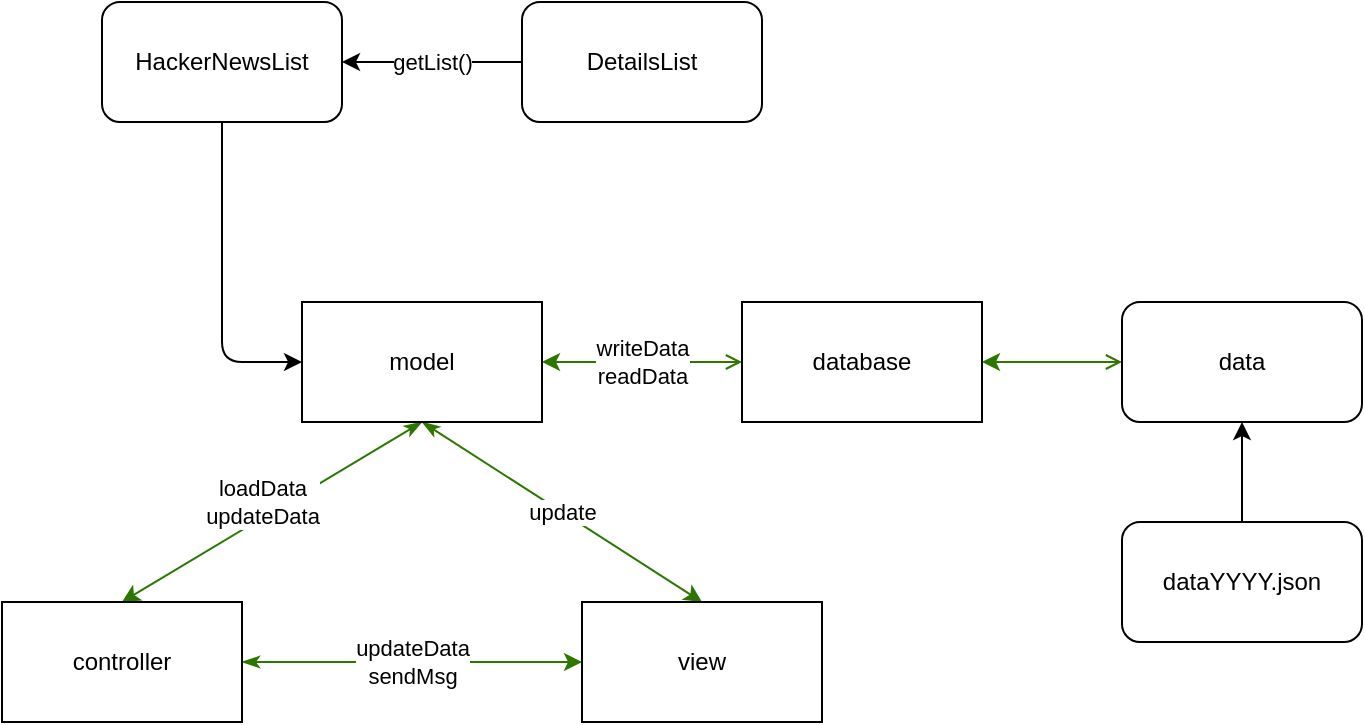 <mxfile>
    <diagram id="lNcUJjVjbLpIGtMG-gEQ" name="Page-1">
        <mxGraphModel dx="717" dy="519" grid="1" gridSize="10" guides="1" tooltips="1" connect="1" arrows="1" fold="1" page="1" pageScale="1" pageWidth="1169" pageHeight="1654" math="0" shadow="0">
            <root>
                <mxCell id="0"/>
                <mxCell id="1" parent="0"/>
                <mxCell id="16" style="edgeStyle=none;html=1;exitX=0.5;exitY=1;exitDx=0;exitDy=0;entryX=0.5;entryY=0;entryDx=0;entryDy=0;startArrow=classicThin;startFill=1;fillColor=#60a917;strokeColor=#2D7600;" parent="1" source="2" target="15" edge="1">
                    <mxGeometry relative="1" as="geometry"/>
                </mxCell>
                <mxCell id="17" value="loadData&lt;br&gt;updateData" style="edgeLabel;html=1;align=center;verticalAlign=middle;resizable=0;points=[];" parent="16" vertex="1" connectable="0">
                    <mxGeometry x="-0.223" y="-3" relative="1" as="geometry">
                        <mxPoint x="-20" y="7" as="offset"/>
                    </mxGeometry>
                </mxCell>
                <mxCell id="19" value="update" style="edgeStyle=none;html=1;exitX=0.5;exitY=1;exitDx=0;exitDy=0;entryX=0.5;entryY=0;entryDx=0;entryDy=0;startArrow=classicThin;startFill=1;fillColor=#60a917;strokeColor=#2D7600;" parent="1" source="2" target="22" edge="1">
                    <mxGeometry relative="1" as="geometry">
                        <mxPoint x="380.0" y="390" as="targetPoint"/>
                    </mxGeometry>
                </mxCell>
                <mxCell id="2" value="model" style="rounded=0;whiteSpace=wrap;html=1;" parent="1" vertex="1">
                    <mxGeometry x="170" y="240" width="120" height="60" as="geometry"/>
                </mxCell>
                <mxCell id="3" style="edgeStyle=orthogonalEdgeStyle;html=1;exitX=0.5;exitY=1;exitDx=0;exitDy=0;entryX=0;entryY=0.5;entryDx=0;entryDy=0;" parent="1" source="4" target="2" edge="1">
                    <mxGeometry relative="1" as="geometry"/>
                </mxCell>
                <mxCell id="4" value="HackerNewsList" style="rounded=1;whiteSpace=wrap;html=1;" parent="1" vertex="1">
                    <mxGeometry x="70" y="90" width="120" height="60" as="geometry"/>
                </mxCell>
                <mxCell id="5" value="getList()" style="edgeStyle=orthogonalEdgeStyle;html=1;exitX=0;exitY=0.5;exitDx=0;exitDy=0;entryX=1;entryY=0.5;entryDx=0;entryDy=0;" parent="1" source="6" target="4" edge="1">
                    <mxGeometry relative="1" as="geometry"/>
                </mxCell>
                <mxCell id="6" value="DetailsList" style="rounded=1;whiteSpace=wrap;html=1;" parent="1" vertex="1">
                    <mxGeometry x="280" y="90" width="120" height="60" as="geometry"/>
                </mxCell>
                <mxCell id="7" value="writeData&lt;br&gt;readData" style="edgeStyle=none;html=1;exitX=0;exitY=0.5;exitDx=0;exitDy=0;startArrow=open;startFill=0;fillColor=#60a917;strokeColor=#2D7600;entryX=1;entryY=0.5;entryDx=0;entryDy=0;" parent="1" source="8" target="2" edge="1">
                    <mxGeometry relative="1" as="geometry">
                        <mxPoint x="300" y="270" as="targetPoint"/>
                    </mxGeometry>
                </mxCell>
                <mxCell id="8" value="database" style="rounded=0;whiteSpace=wrap;html=1;" parent="1" vertex="1">
                    <mxGeometry x="390" y="240" width="120" height="60" as="geometry"/>
                </mxCell>
                <mxCell id="9" style="edgeStyle=none;html=1;entryX=1;entryY=0.5;entryDx=0;entryDy=0;startArrow=open;startFill=0;fillColor=#60a917;strokeColor=#2D7600;" parent="1" source="10" target="8" edge="1">
                    <mxGeometry relative="1" as="geometry"/>
                </mxCell>
                <mxCell id="10" value="data" style="rounded=1;whiteSpace=wrap;html=1;" parent="1" vertex="1">
                    <mxGeometry x="580" y="240" width="120" height="60" as="geometry"/>
                </mxCell>
                <mxCell id="11" style="edgeStyle=orthogonalEdgeStyle;html=1;entryX=0.5;entryY=1;entryDx=0;entryDy=0;startArrow=none;startFill=0;" parent="1" source="12" target="10" edge="1">
                    <mxGeometry relative="1" as="geometry"/>
                </mxCell>
                <mxCell id="12" value="dataYYYY.json" style="rounded=1;whiteSpace=wrap;html=1;" parent="1" vertex="1">
                    <mxGeometry x="580" y="350" width="120" height="60" as="geometry"/>
                </mxCell>
                <mxCell id="21" value="updateData&lt;br&gt;sendMsg" style="edgeStyle=none;html=1;exitX=1;exitY=0.5;exitDx=0;exitDy=0;startArrow=classicThin;startFill=1;fillColor=#60a917;strokeColor=#2D7600;entryX=0;entryY=0.5;entryDx=0;entryDy=0;" parent="1" source="15" target="22" edge="1">
                    <mxGeometry relative="1" as="geometry">
                        <mxPoint x="320" y="420" as="targetPoint"/>
                    </mxGeometry>
                </mxCell>
                <mxCell id="15" value="controller" style="rounded=0;whiteSpace=wrap;html=1;" parent="1" vertex="1">
                    <mxGeometry x="20" y="390" width="120" height="60" as="geometry"/>
                </mxCell>
                <mxCell id="22" value="view" style="rounded=0;whiteSpace=wrap;html=1;" parent="1" vertex="1">
                    <mxGeometry x="310" y="390" width="120" height="60" as="geometry"/>
                </mxCell>
            </root>
        </mxGraphModel>
    </diagram>
</mxfile>